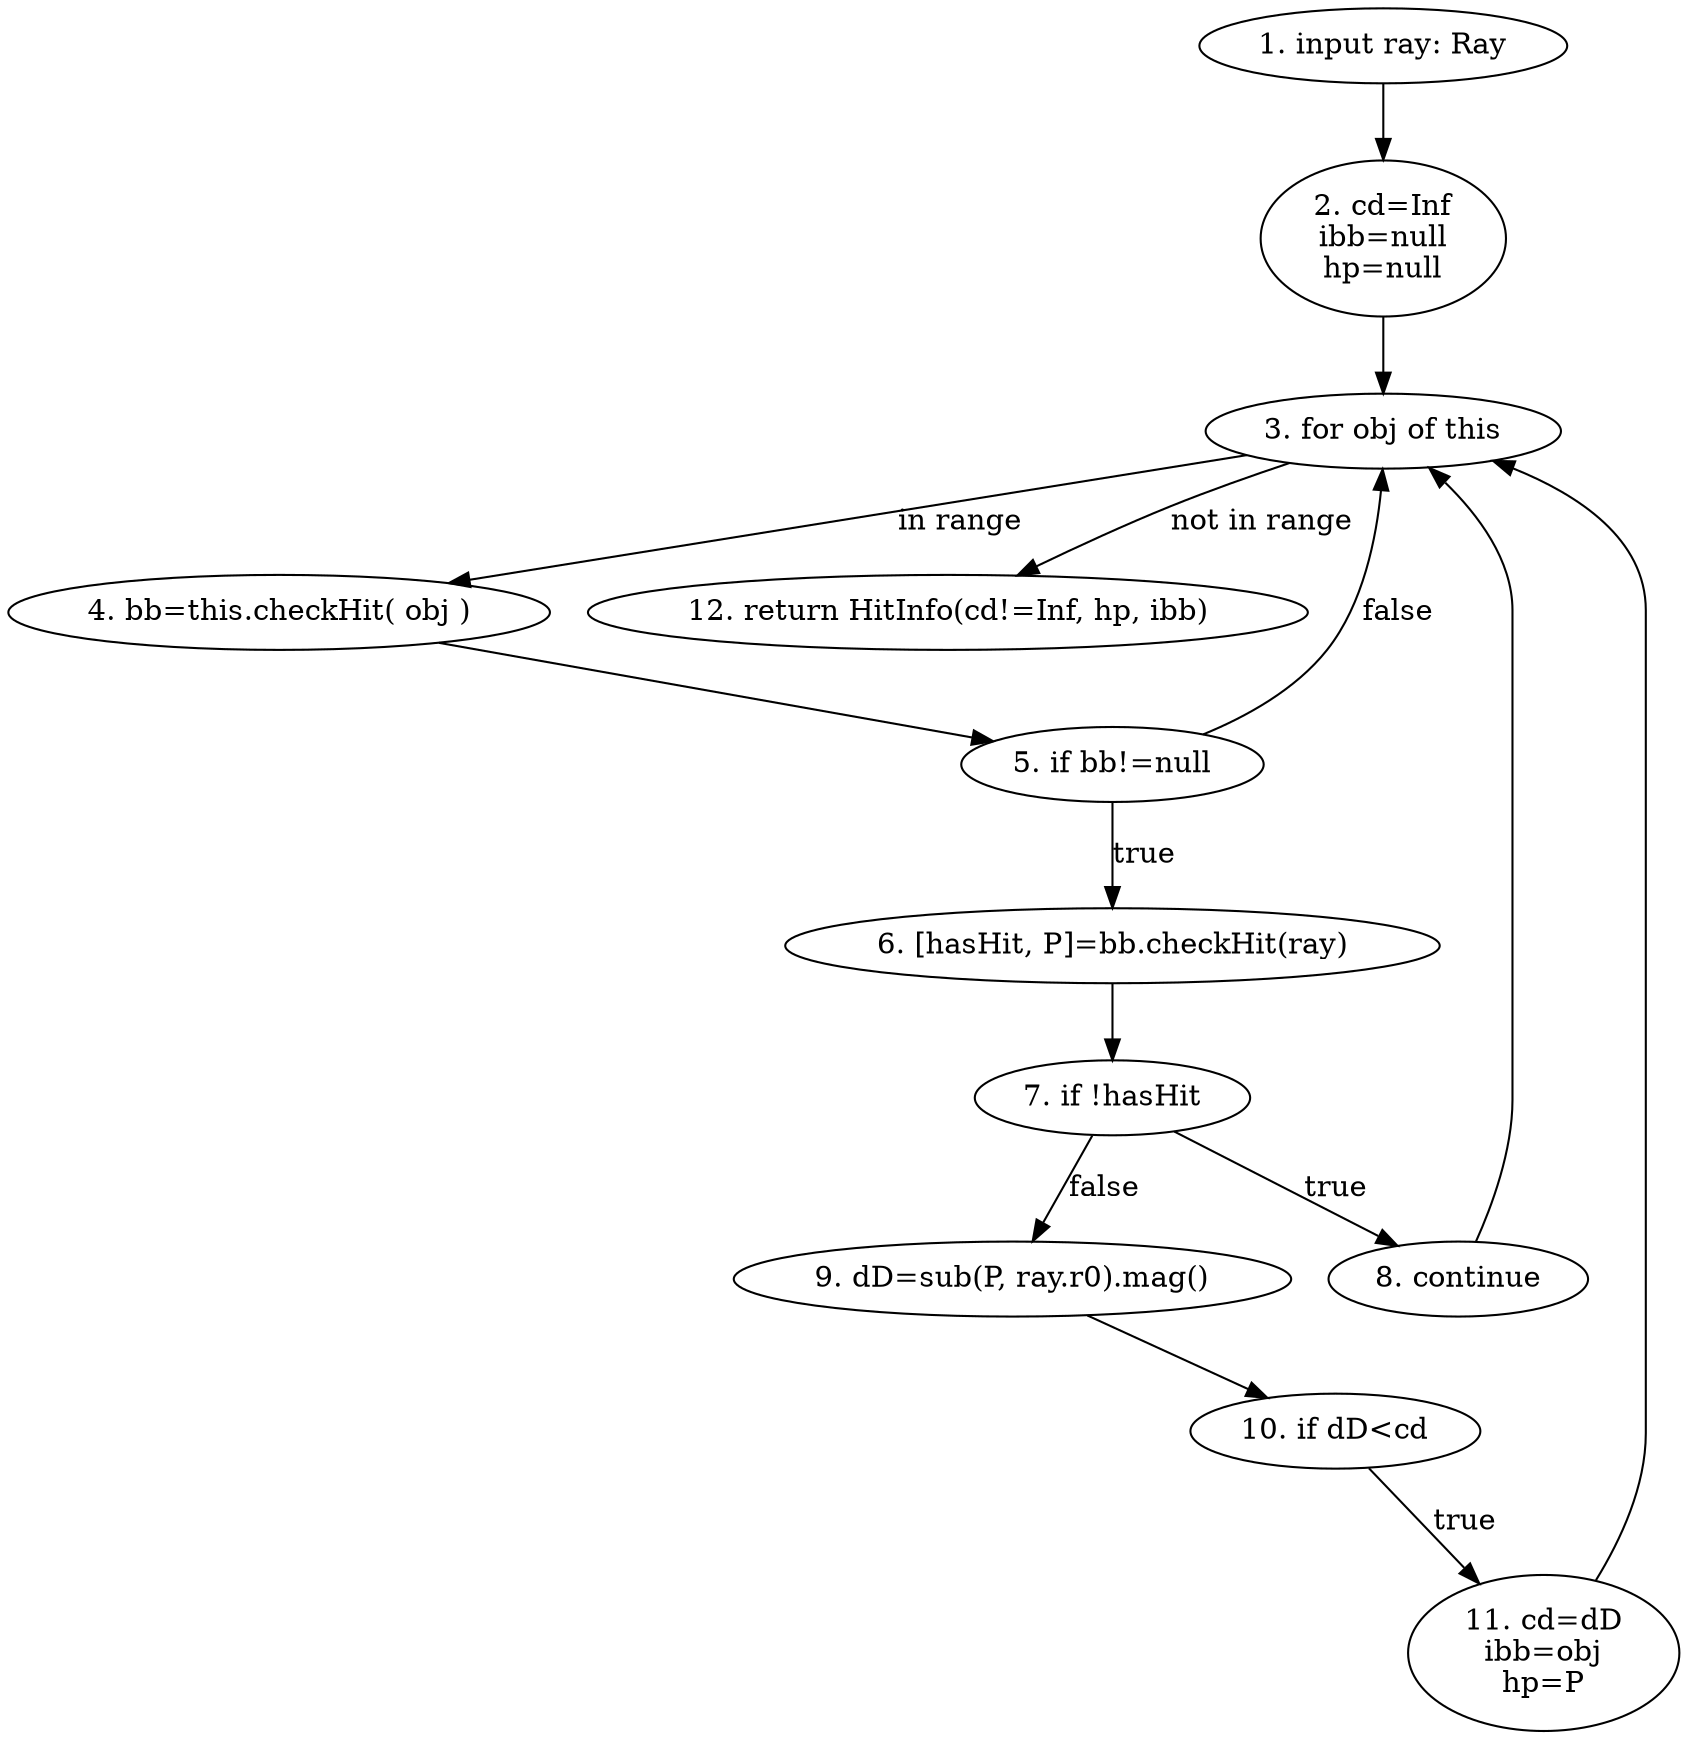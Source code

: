 digraph G{
    INP [label="1. input ray: Ray"]
    SET0 [label="2. cd=Inf\nibb=null\nhp=null"]
    FOR [label="3. for obj of this"]
    SET1 [label="4. bb=this.checkHit( obj )"]
    IF1 [label="5. if bb!=null"]
    SET2 [label="6. [hasHit, P]=bb.checkHit(ray)"]
    IF2 [label="7. if !hasHit"]
    CONT [label="8. continue"]
    SET3 [label="9. dD=sub(P, ray.r0).mag()"]
    IF3 [label="10. if dD<cd"]
    SET4 [label="11. cd=dD\nibb=obj\nhp=P"]
    RET [label="12. return HitInfo(cd!=Inf, hp, ibb)"]

    INP -> SET0 -> FOR 
    FOR -> SET1 [label="in range"]
    FOR -> RET [label="not in range"]
    SET1 -> IF1 
    IF1 -> FOR [label="false"]
    IF1 -> SET2 [label="true"]
    SET4 -> FOR
    SET2 -> IF2 
    IF2 -> CONT [label="true"]
    IF2 -> SET3 [label="false"]
    SET3 -> IF3 
    IF3 -> SET4 [label="true"]
    CONT -> FOR

}